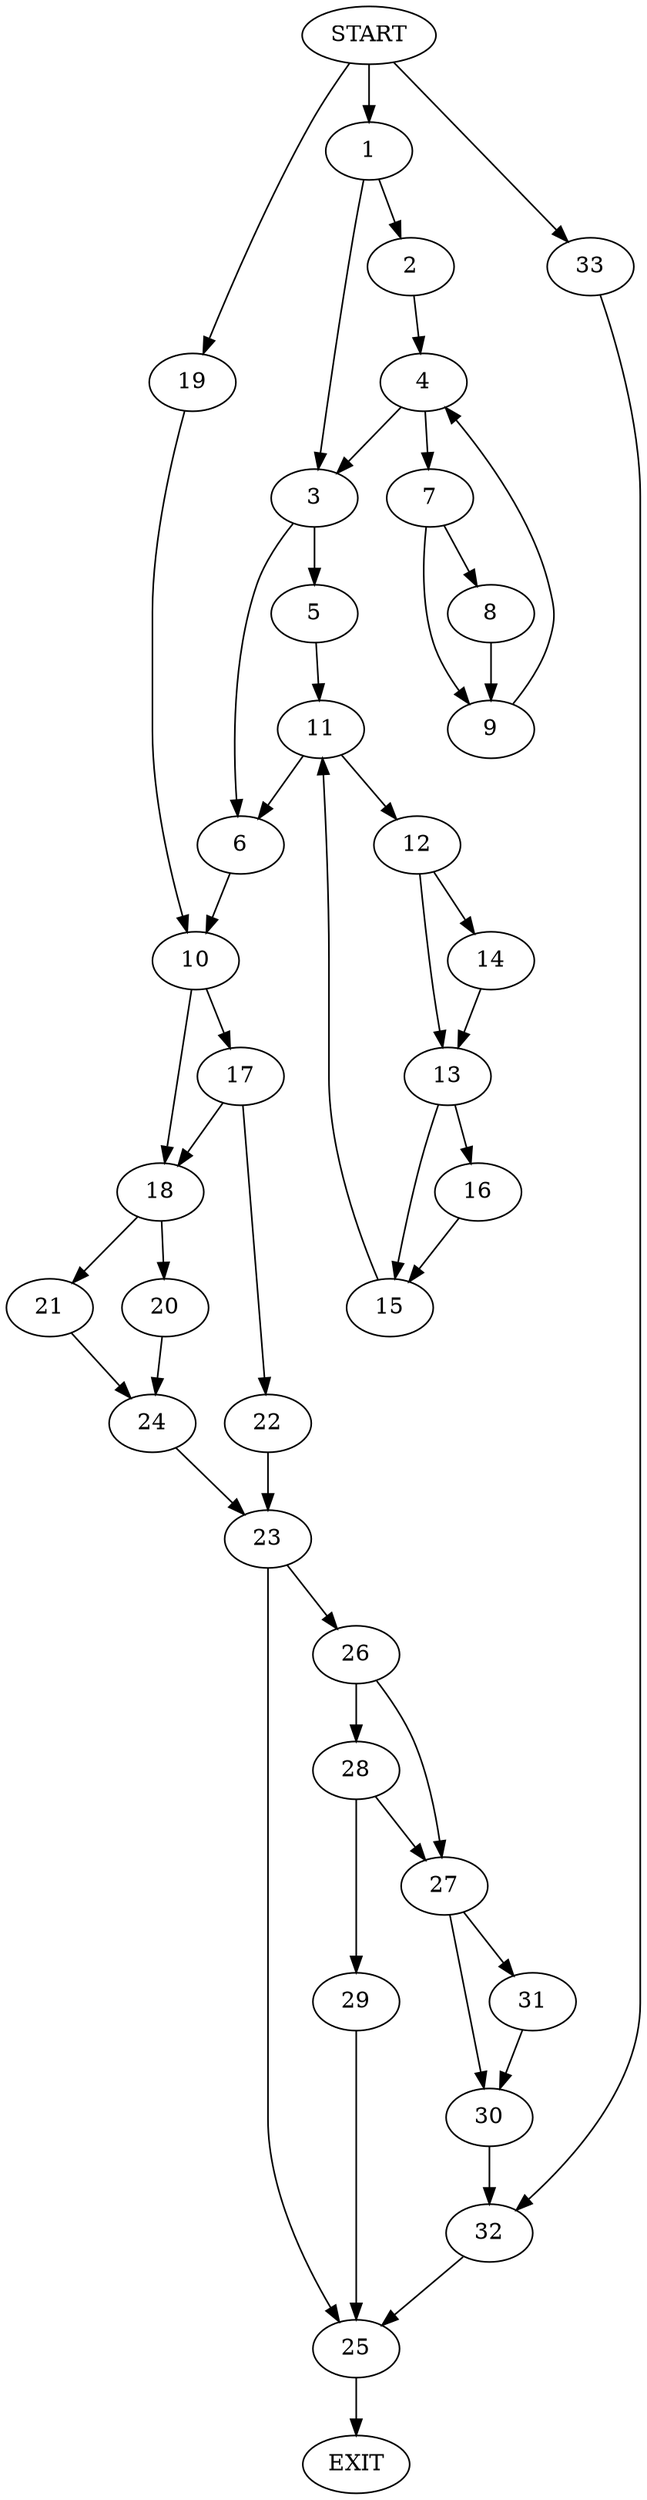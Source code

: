 digraph {
0 [label="START"]
34 [label="EXIT"]
0 -> 1
1 -> 2
1 -> 3
2 -> 4
3 -> 5
3 -> 6
4 -> 7
4 -> 3
7 -> 8
7 -> 9
8 -> 9
9 -> 4
6 -> 10
5 -> 11
11 -> 12
11 -> 6
12 -> 13
12 -> 14
13 -> 15
13 -> 16
14 -> 13
16 -> 15
15 -> 11
10 -> 17
10 -> 18
0 -> 19
19 -> 10
18 -> 20
18 -> 21
17 -> 22
17 -> 18
22 -> 23
21 -> 24
20 -> 24
24 -> 23
23 -> 25
23 -> 26
25 -> 34
26 -> 27
26 -> 28
28 -> 29
28 -> 27
27 -> 30
27 -> 31
29 -> 25
30 -> 32
31 -> 30
32 -> 25
0 -> 33
33 -> 32
}
